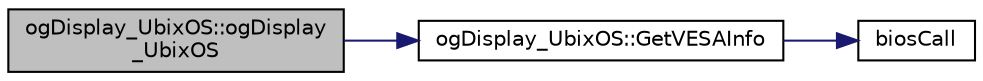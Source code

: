 digraph "ogDisplay_UbixOS::ogDisplay_UbixOS"
{
 // LATEX_PDF_SIZE
  edge [fontname="Helvetica",fontsize="10",labelfontname="Helvetica",labelfontsize="10"];
  node [fontname="Helvetica",fontsize="10",shape=record];
  rankdir="LR";
  Node1 [label="ogDisplay_UbixOS::ogDisplay\l_UbixOS",height=0.2,width=0.4,color="black", fillcolor="grey75", style="filled", fontcolor="black",tooltip=" "];
  Node1 -> Node2 [color="midnightblue",fontsize="10",style="solid",fontname="Helvetica"];
  Node2 [label="ogDisplay_UbixOS::GetVESAInfo",height=0.2,width=0.4,color="black", fillcolor="white", style="filled",URL="$classogDisplay__UbixOS.html#a93552b3a106e40d37292eff9104d8eed",tooltip=" "];
  Node2 -> Node3 [color="midnightblue",fontsize="10",style="solid",fontname="Helvetica"];
  Node3 [label="biosCall",height=0.2,width=0.4,color="black", fillcolor="white", style="filled",URL="$armv6_2bioscall_8c.html#a56a172d2268fc10811a0bb180d7c3f49",tooltip=" "];
}
